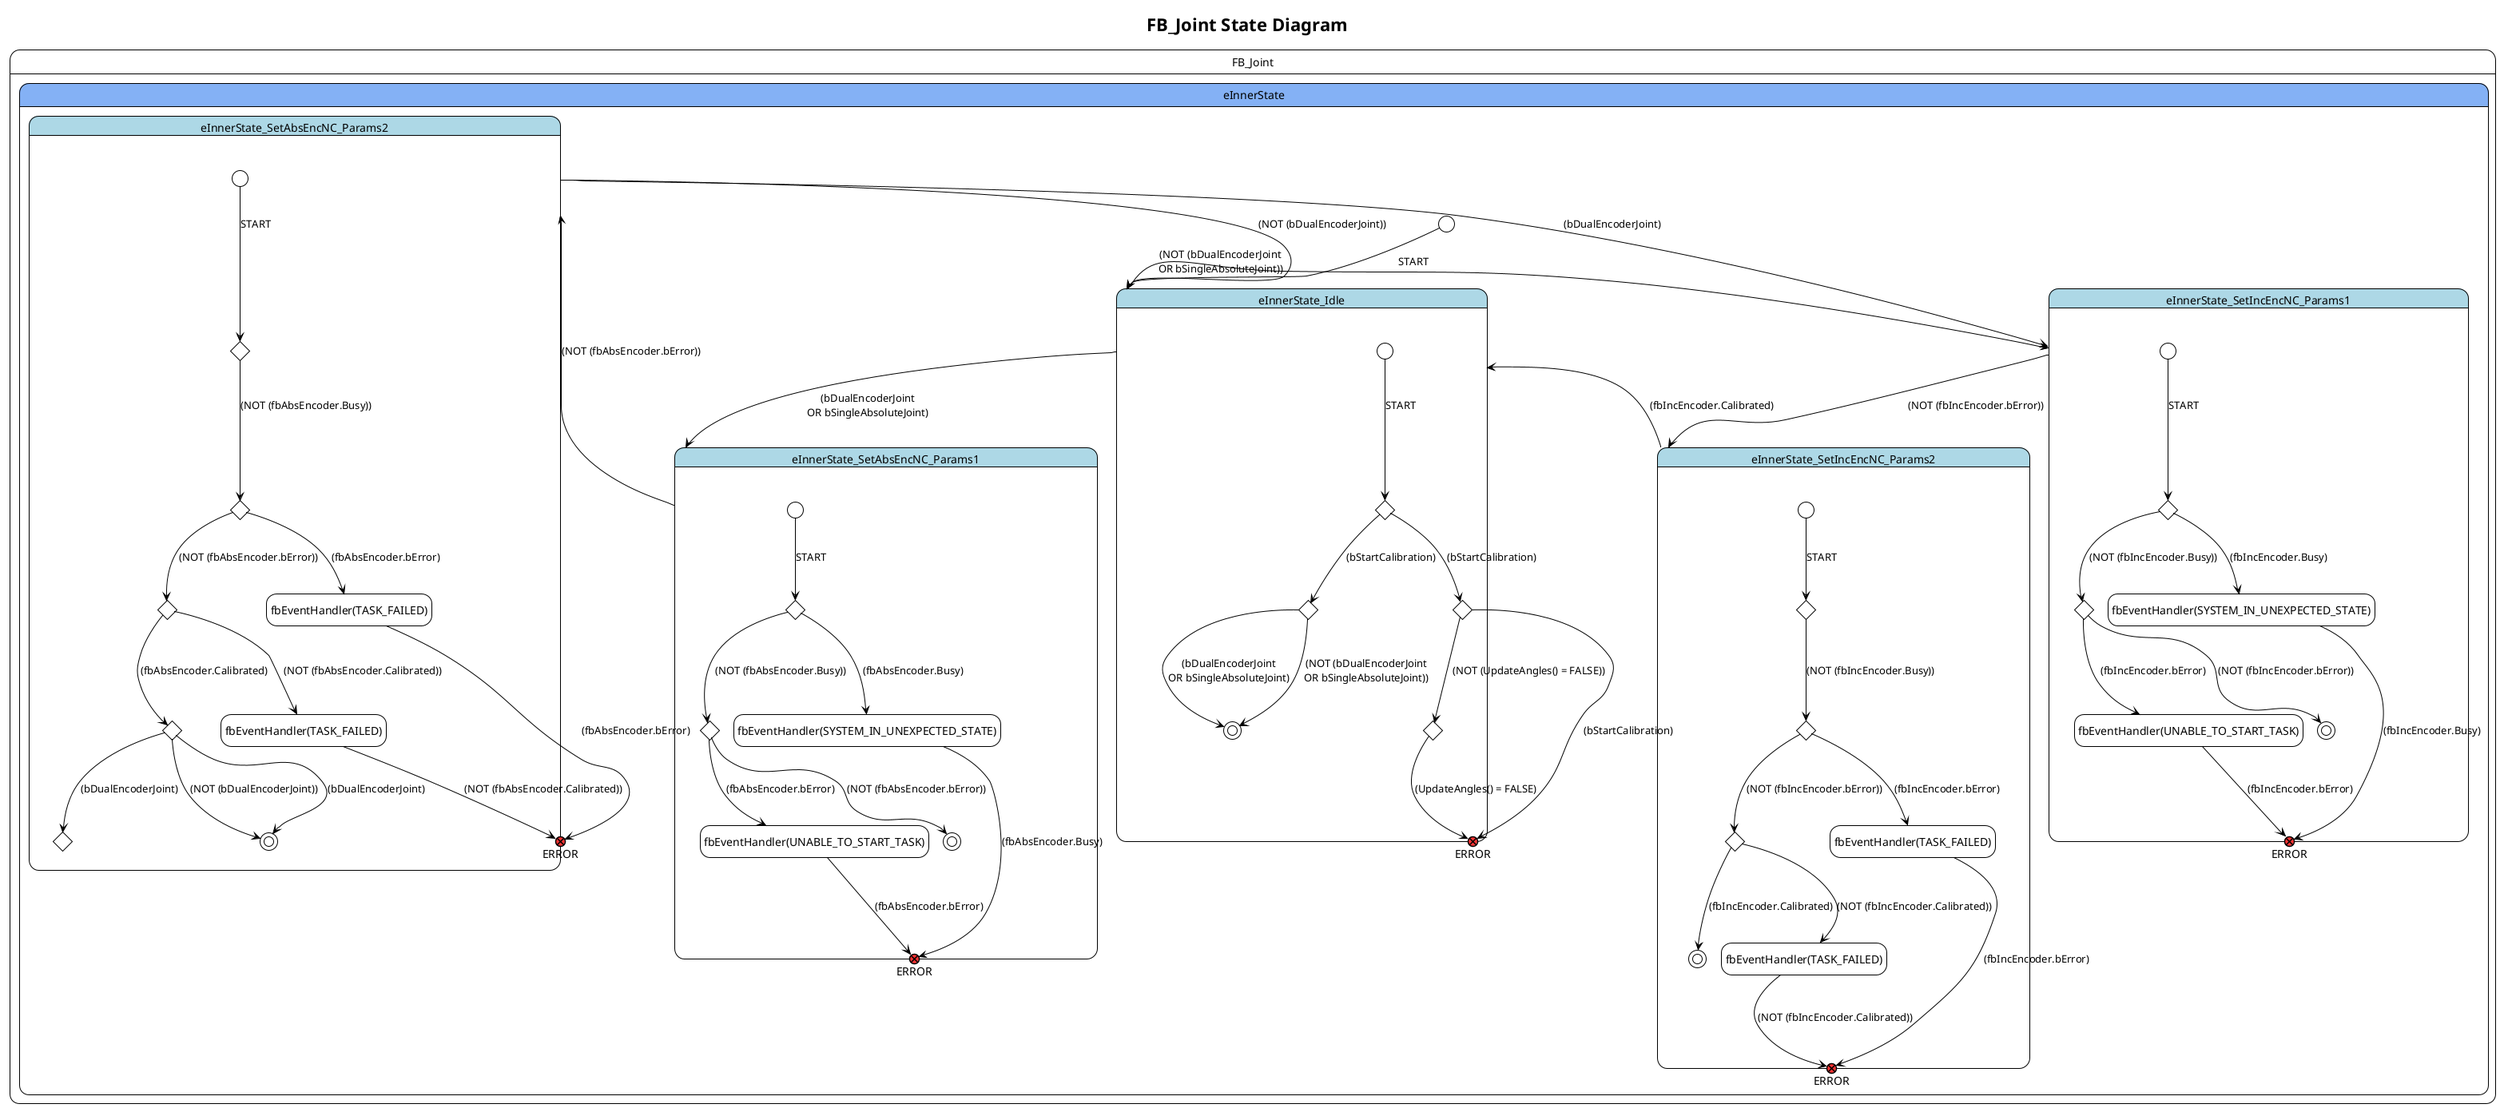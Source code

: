 @startuml State Diagram

!theme plain
'skin rose
'left to right direction
hide empty description
'!theme reddress-lightgreen
title FB_Joint State Diagram



state FB_Joint{

state eInnerState #84b1f5 {
	[*] --> eInnerState_Idle : START
	state eInnerState_Idle #lightblue {
state "ERROR" as eInnerState_Idle_ERROR <<exitPoint>> #ff3333
	state eInnerState_Idle_Node_0 <<choice>>
	[*] ---> eInnerState_Idle_Node_0 : START
		state eInnerState_Idle_Node_1 <<choice>>
	eInnerState_Idle_Node_1 ---> [*] : (bDualEncoderJoint\nOR bSingleAbsoluteJoint)
	eInnerState_Idle_Node_1 ---> [*] : (NOT (bDualEncoderJoint\nOR bSingleAbsoluteJoint))
		state eInnerState_Idle_Node_2 <<choice>>
		state eInnerState_Idle_Node_3 <<choice>>
	}
	state eInnerState_SetAbsEncNC_Params1 #lightblue {
state "ERROR" as eInnerState_SetAbsEncNC_Params1_ERROR <<exitPoint>> #ff3333
	state eInnerState_SetAbsEncNC_Params1_Node_0 <<choice>>
	[*] ---> eInnerState_SetAbsEncNC_Params1_Node_0 : START
	state "fbEventHandler(SYSTEM_IN_UNEXPECTED_STATE)" as eInnerState_SetAbsEncNC_Params1_Node_1 
		state eInnerState_SetAbsEncNC_Params1_Node_2 <<choice>>
		state "fbEventHandler(UNABLE_TO_START_TASK)" as eInnerState_SetAbsEncNC_Params1_Node_3 
	eInnerState_SetAbsEncNC_Params1_Node_2 ---> [*] : (NOT (fbAbsEncoder.bError))
	}
	state eInnerState_SetAbsEncNC_Params2 #lightblue {
state "ERROR" as eInnerState_SetAbsEncNC_Params2_ERROR <<exitPoint>> #ff3333
	state eInnerState_SetAbsEncNC_Params2_Node_0 <<choice>>
	[*] ---> eInnerState_SetAbsEncNC_Params2_Node_0 : START
		state eInnerState_SetAbsEncNC_Params2_Node_1 <<choice>>
		state "fbEventHandler(TASK_FAILED)" as eInnerState_SetAbsEncNC_Params2_Node_2 
			state eInnerState_SetAbsEncNC_Params2_Node_3 <<choice>>
				state eInnerState_SetAbsEncNC_Params2_Node_4 <<choice>>
					state eInnerState_SetAbsEncNC_Params2_Node_5 <<choice>>
	eInnerState_SetAbsEncNC_Params2_Node_4 ---> [*] : (bDualEncoderJoint)
	eInnerState_SetAbsEncNC_Params2_Node_4 ---> [*] : (NOT (bDualEncoderJoint))
			state "fbEventHandler(TASK_FAILED)" as eInnerState_SetAbsEncNC_Params2_Node_6 
	}
	state eInnerState_SetIncEncNC_Params1 #lightblue {
state "ERROR" as eInnerState_SetIncEncNC_Params1_ERROR <<exitPoint>> #ff3333
	state eInnerState_SetIncEncNC_Params1_Node_0 <<choice>>
	[*] ---> eInnerState_SetIncEncNC_Params1_Node_0 : START
	state "fbEventHandler(SYSTEM_IN_UNEXPECTED_STATE)" as eInnerState_SetIncEncNC_Params1_Node_1 
		state eInnerState_SetIncEncNC_Params1_Node_2 <<choice>>
		state "fbEventHandler(UNABLE_TO_START_TASK)" as eInnerState_SetIncEncNC_Params1_Node_3 
	eInnerState_SetIncEncNC_Params1_Node_2 ---> [*] : (NOT (fbIncEncoder.bError))
	}
	state eInnerState_SetIncEncNC_Params2 #lightblue {
state "ERROR" as eInnerState_SetIncEncNC_Params2_ERROR <<exitPoint>> #ff3333
	state eInnerState_SetIncEncNC_Params2_Node_0 <<choice>>
	[*] ---> eInnerState_SetIncEncNC_Params2_Node_0 : START
		state eInnerState_SetIncEncNC_Params2_Node_1 <<choice>>
		state "fbEventHandler(TASK_FAILED)" as eInnerState_SetIncEncNC_Params2_Node_2 
			state eInnerState_SetIncEncNC_Params2_Node_3 <<choice>>
	eInnerState_SetIncEncNC_Params2_Node_3 ---> [*] : (fbIncEncoder.Calibrated)
			state "fbEventHandler(TASK_FAILED)" as eInnerState_SetIncEncNC_Params2_Node_4 
	}
	}
	eInnerState_Idle_Node_0 ---> eInnerState_Idle_Node_1 : (bStartCalibration)
	eInnerState_Idle ---> eInnerState_SetAbsEncNC_Params1 : (bDualEncoderJoint\nOR bSingleAbsoluteJoint)
	eInnerState_Idle ---> eInnerState_SetIncEncNC_Params1 : (NOT (bDualEncoderJoint\nOR bSingleAbsoluteJoint))
	eInnerState_Idle_Node_0 ---> eInnerState_Idle_Node_2 : (bStartCalibration)
	eInnerState_Idle_Node_2 ---> eInnerState_Idle_ERROR : (bStartCalibration)
	eInnerState_Idle_Node_2 ---> eInnerState_Idle_Node_3 : (NOT (UpdateAngles() = FALSE))
	eInnerState_Idle_Node_3 ---> eInnerState_Idle_ERROR : (UpdateAngles() = FALSE)
	eInnerState_SetAbsEncNC_Params1_Node_0 ---> eInnerState_SetAbsEncNC_Params1_Node_1 : (fbAbsEncoder.Busy)
	eInnerState_SetAbsEncNC_Params1_Node_1 ---> eInnerState_SetAbsEncNC_Params1_ERROR : (fbAbsEncoder.Busy)
	eInnerState_SetAbsEncNC_Params1_Node_0 ---> eInnerState_SetAbsEncNC_Params1_Node_2 : (NOT (fbAbsEncoder.Busy))
	eInnerState_SetAbsEncNC_Params1_Node_2 ---> eInnerState_SetAbsEncNC_Params1_Node_3 : (fbAbsEncoder.bError)
	eInnerState_SetAbsEncNC_Params1_Node_3 ---> eInnerState_SetAbsEncNC_Params1_ERROR : (fbAbsEncoder.bError)
	eInnerState_SetAbsEncNC_Params1 ---> eInnerState_SetAbsEncNC_Params2 : (NOT (fbAbsEncoder.bError))
	eInnerState_SetAbsEncNC_Params2_Node_0 ---> eInnerState_SetAbsEncNC_Params2_Node_1 : (NOT (fbAbsEncoder.Busy))
	eInnerState_SetAbsEncNC_Params2_Node_1 ---> eInnerState_SetAbsEncNC_Params2_Node_2 : (fbAbsEncoder.bError)
	eInnerState_SetAbsEncNC_Params2_Node_2 ---> eInnerState_SetAbsEncNC_Params2_ERROR : (fbAbsEncoder.bError)
	eInnerState_SetAbsEncNC_Params2_Node_1 ---> eInnerState_SetAbsEncNC_Params2_Node_3 : (NOT (fbAbsEncoder.bError))
	eInnerState_SetAbsEncNC_Params2_Node_3 ---> eInnerState_SetAbsEncNC_Params2_Node_4 : (fbAbsEncoder.Calibrated)
	eInnerState_SetAbsEncNC_Params2_Node_4 ---> eInnerState_SetAbsEncNC_Params2_Node_5 : (bDualEncoderJoint)
	eInnerState_SetAbsEncNC_Params2 ---> eInnerState_SetIncEncNC_Params1 : (bDualEncoderJoint)
	eInnerState_SetAbsEncNC_Params2 ---> eInnerState_Idle : (NOT (bDualEncoderJoint))
	eInnerState_SetAbsEncNC_Params2_Node_3 ---> eInnerState_SetAbsEncNC_Params2_Node_6 : (NOT (fbAbsEncoder.Calibrated))
	eInnerState_SetAbsEncNC_Params2_Node_6 ---> eInnerState_SetAbsEncNC_Params2_ERROR : (NOT (fbAbsEncoder.Calibrated))
	eInnerState_SetIncEncNC_Params1_Node_0 ---> eInnerState_SetIncEncNC_Params1_Node_1 : (fbIncEncoder.Busy)
	eInnerState_SetIncEncNC_Params1_Node_1 ---> eInnerState_SetIncEncNC_Params1_ERROR : (fbIncEncoder.Busy)
	eInnerState_SetIncEncNC_Params1_Node_0 ---> eInnerState_SetIncEncNC_Params1_Node_2 : (NOT (fbIncEncoder.Busy))
	eInnerState_SetIncEncNC_Params1_Node_2 ---> eInnerState_SetIncEncNC_Params1_Node_3 : (fbIncEncoder.bError)
	eInnerState_SetIncEncNC_Params1_Node_3 ---> eInnerState_SetIncEncNC_Params1_ERROR : (fbIncEncoder.bError)
	eInnerState_SetIncEncNC_Params1 ---> eInnerState_SetIncEncNC_Params2 : (NOT (fbIncEncoder.bError))
	eInnerState_SetIncEncNC_Params2_Node_0 ---> eInnerState_SetIncEncNC_Params2_Node_1 : (NOT (fbIncEncoder.Busy))
	eInnerState_SetIncEncNC_Params2_Node_1 ---> eInnerState_SetIncEncNC_Params2_Node_2 : (fbIncEncoder.bError)
	eInnerState_SetIncEncNC_Params2_Node_2 ---> eInnerState_SetIncEncNC_Params2_ERROR : (fbIncEncoder.bError)
	eInnerState_SetIncEncNC_Params2_Node_1 ---> eInnerState_SetIncEncNC_Params2_Node_3 : (NOT (fbIncEncoder.bError))
	eInnerState_SetIncEncNC_Params2 ---> eInnerState_Idle : (fbIncEncoder.Calibrated)
	eInnerState_SetIncEncNC_Params2_Node_3 ---> eInnerState_SetIncEncNC_Params2_Node_4 : (NOT (fbIncEncoder.Calibrated))
	eInnerState_SetIncEncNC_Params2_Node_4 ---> eInnerState_SetIncEncNC_Params2_ERROR : (NOT (fbIncEncoder.Calibrated))


}

@enduml
